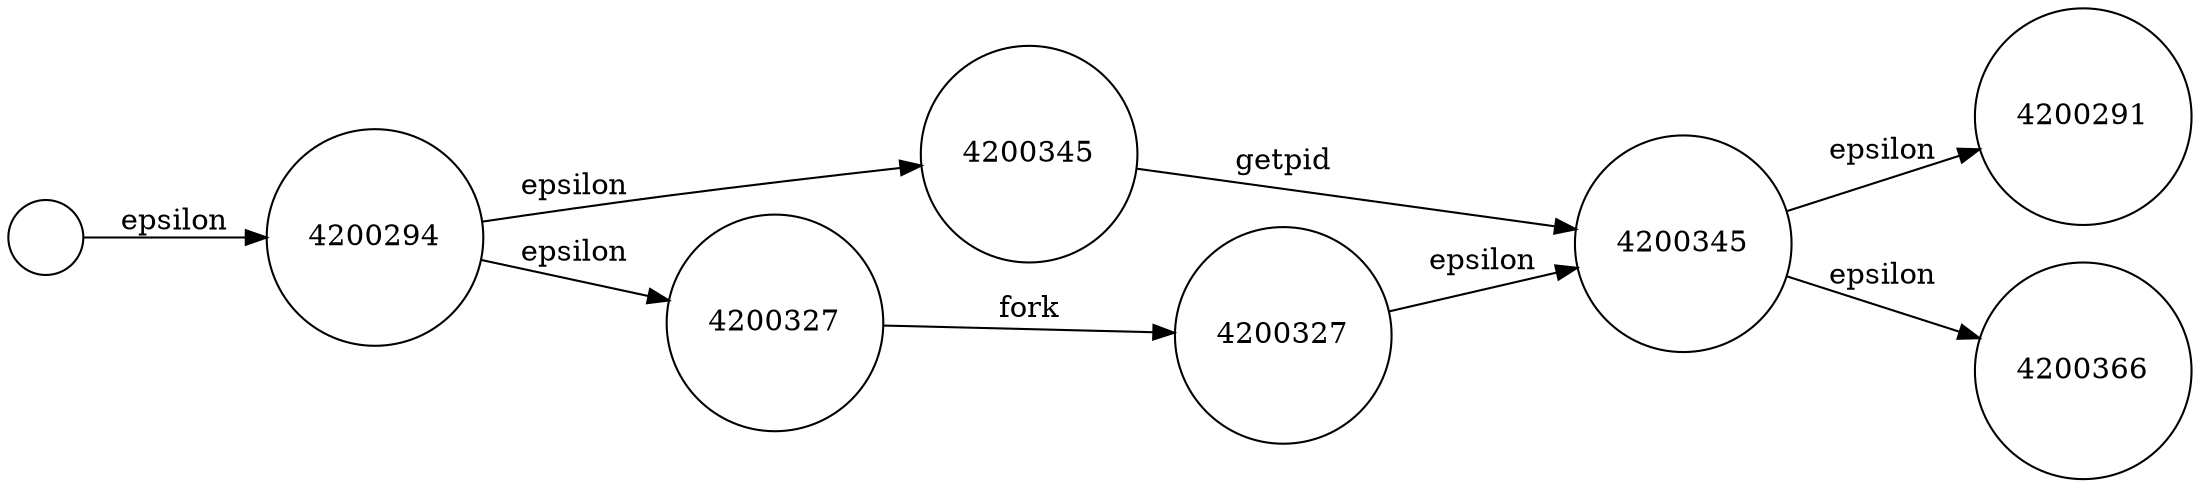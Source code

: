 digraph G {
	graph [rankdir=LR]
	node [color=black shape=circle]
	4200348 [label=""]
	4200348 -> 4200294 [label=epsilon]
	4200294 -> 4200329 [label=epsilon]
	4200345 -> 4200291 [label=epsilon]
	4200345 -> 4200366 [label=epsilon]
	4200329 -> 4200345 [label=getpid]
	4200294 -> 4200311 [label=epsilon]
	4200327 -> 4200345 [label=epsilon]
	4200311 -> 4200327 [label=fork]
	4200329 [label=4200345]
	4200311 [label=4200327]
}
